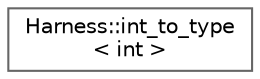 digraph "类继承关系图"
{
 // LATEX_PDF_SIZE
  bgcolor="transparent";
  edge [fontname=Helvetica,fontsize=10,labelfontname=Helvetica,labelfontsize=10];
  node [fontname=Helvetica,fontsize=10,shape=box,height=0.2,width=0.4];
  rankdir="LR";
  Node0 [id="Node000000",label="Harness::int_to_type\l\< int \>",height=0.2,width=0.4,color="grey40", fillcolor="white", style="filled",URL="$struct_harness_1_1int__to__type.html",tooltip="Utility helper structure to ease overload resolution"];
}
